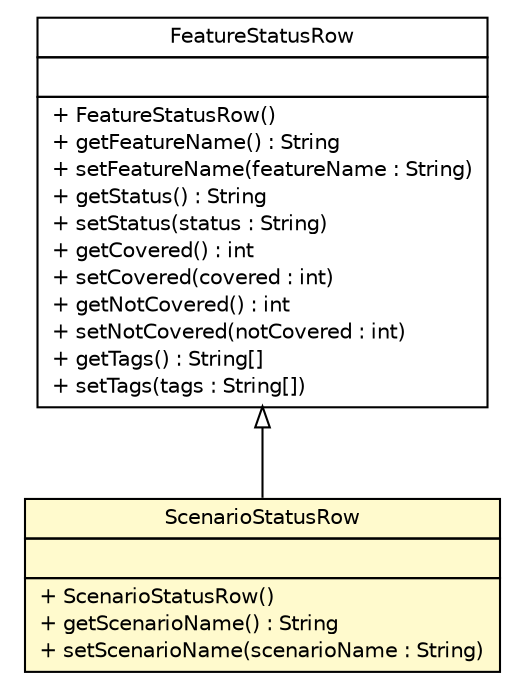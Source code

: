 #!/usr/local/bin/dot
#
# Class diagram 
# Generated by UMLGraph version R5_6 (http://www.umlgraph.org/)
#

digraph G {
	edge [fontname="Helvetica",fontsize=10,labelfontname="Helvetica",labelfontsize=10];
	node [fontname="Helvetica",fontsize=10,shape=plaintext];
	nodesep=0.25;
	ranksep=0.5;
	// com.github.mkolisnyk.cucumber.reporting.types.beans.CoverageDataBean.FeatureStatusRow
	c4505 [label=<<table title="com.github.mkolisnyk.cucumber.reporting.types.beans.CoverageDataBean.FeatureStatusRow" border="0" cellborder="1" cellspacing="0" cellpadding="2" port="p" href="./CoverageDataBean.FeatureStatusRow.html">
		<tr><td><table border="0" cellspacing="0" cellpadding="1">
<tr><td align="center" balign="center"> FeatureStatusRow </td></tr>
		</table></td></tr>
		<tr><td><table border="0" cellspacing="0" cellpadding="1">
<tr><td align="left" balign="left">  </td></tr>
		</table></td></tr>
		<tr><td><table border="0" cellspacing="0" cellpadding="1">
<tr><td align="left" balign="left"> + FeatureStatusRow() </td></tr>
<tr><td align="left" balign="left"> + getFeatureName() : String </td></tr>
<tr><td align="left" balign="left"> + setFeatureName(featureName : String) </td></tr>
<tr><td align="left" balign="left"> + getStatus() : String </td></tr>
<tr><td align="left" balign="left"> + setStatus(status : String) </td></tr>
<tr><td align="left" balign="left"> + getCovered() : int </td></tr>
<tr><td align="left" balign="left"> + setCovered(covered : int) </td></tr>
<tr><td align="left" balign="left"> + getNotCovered() : int </td></tr>
<tr><td align="left" balign="left"> + setNotCovered(notCovered : int) </td></tr>
<tr><td align="left" balign="left"> + getTags() : String[] </td></tr>
<tr><td align="left" balign="left"> + setTags(tags : String[]) </td></tr>
		</table></td></tr>
		</table>>, URL="./CoverageDataBean.FeatureStatusRow.html", fontname="Helvetica", fontcolor="black", fontsize=10.0];
	// com.github.mkolisnyk.cucumber.reporting.types.beans.CoverageDataBean.ScenarioStatusRow
	c4506 [label=<<table title="com.github.mkolisnyk.cucumber.reporting.types.beans.CoverageDataBean.ScenarioStatusRow" border="0" cellborder="1" cellspacing="0" cellpadding="2" port="p" bgcolor="lemonChiffon" href="./CoverageDataBean.ScenarioStatusRow.html">
		<tr><td><table border="0" cellspacing="0" cellpadding="1">
<tr><td align="center" balign="center"> ScenarioStatusRow </td></tr>
		</table></td></tr>
		<tr><td><table border="0" cellspacing="0" cellpadding="1">
<tr><td align="left" balign="left">  </td></tr>
		</table></td></tr>
		<tr><td><table border="0" cellspacing="0" cellpadding="1">
<tr><td align="left" balign="left"> + ScenarioStatusRow() </td></tr>
<tr><td align="left" balign="left"> + getScenarioName() : String </td></tr>
<tr><td align="left" balign="left"> + setScenarioName(scenarioName : String) </td></tr>
		</table></td></tr>
		</table>>, URL="./CoverageDataBean.ScenarioStatusRow.html", fontname="Helvetica", fontcolor="black", fontsize=10.0];
	//com.github.mkolisnyk.cucumber.reporting.types.beans.CoverageDataBean.ScenarioStatusRow extends com.github.mkolisnyk.cucumber.reporting.types.beans.CoverageDataBean.FeatureStatusRow
	c4505:p -> c4506:p [dir=back,arrowtail=empty];
}

